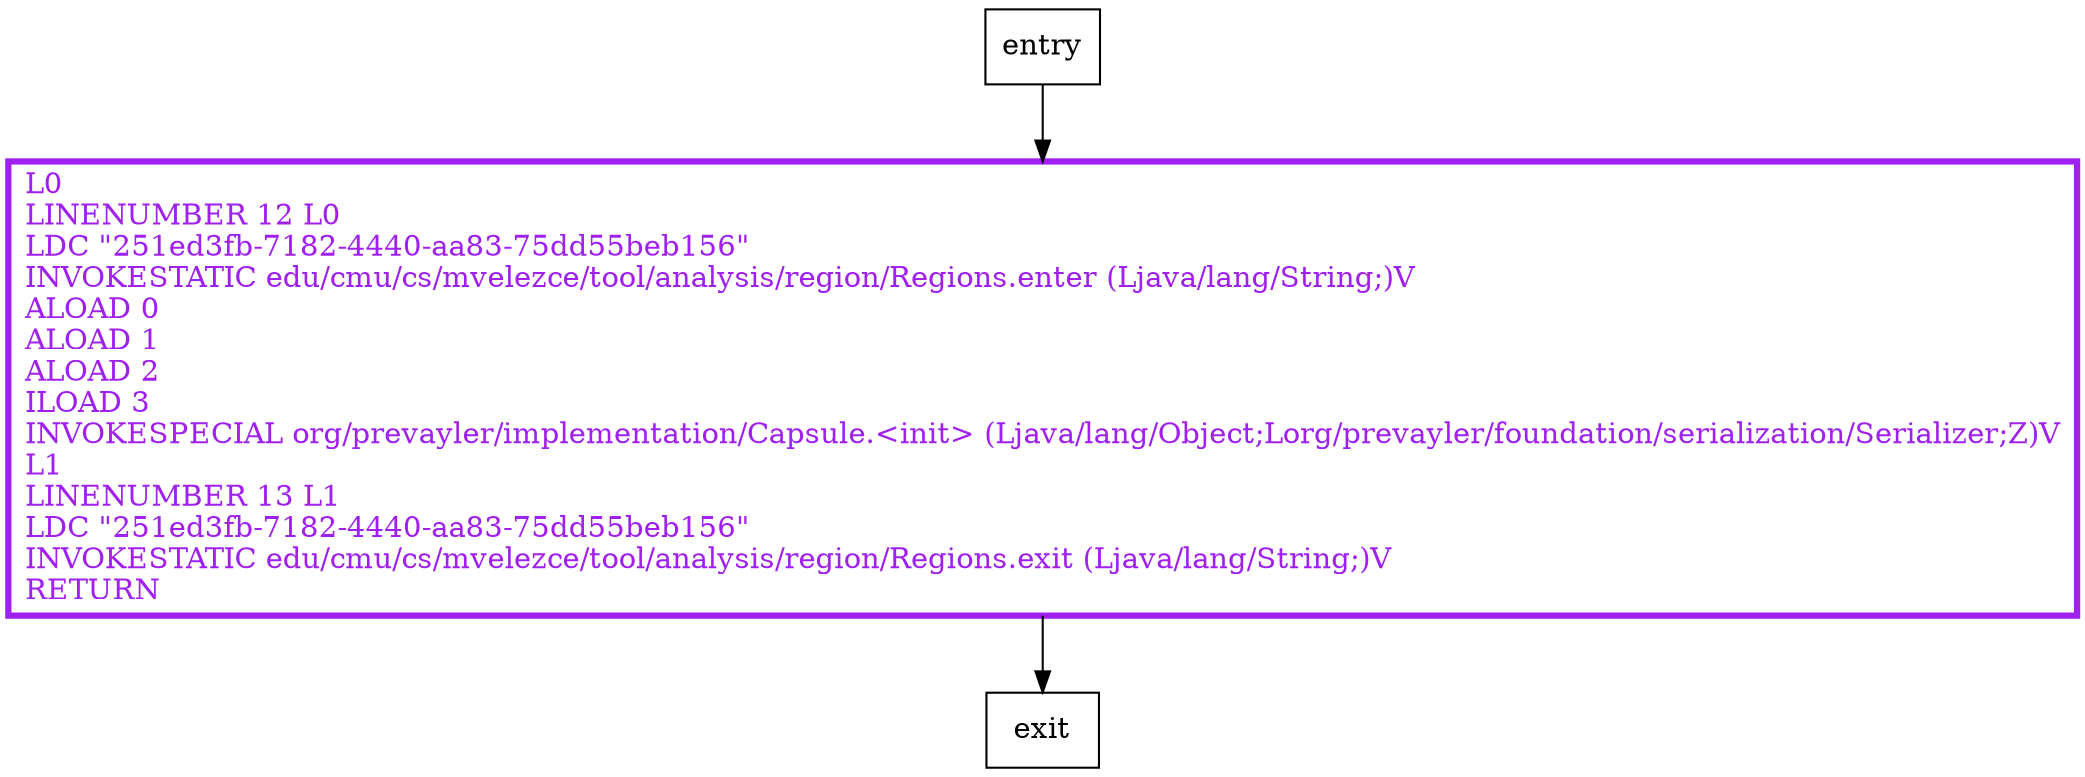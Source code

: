 digraph <init> {
node [shape=record];
1769411800 [label="L0\lLINENUMBER 12 L0\lLDC \"251ed3fb-7182-4440-aa83-75dd55beb156\"\lINVOKESTATIC edu/cmu/cs/mvelezce/tool/analysis/region/Regions.enter (Ljava/lang/String;)V\lALOAD 0\lALOAD 1\lALOAD 2\lILOAD 3\lINVOKESPECIAL org/prevayler/implementation/Capsule.\<init\> (Ljava/lang/Object;Lorg/prevayler/foundation/serialization/Serializer;Z)V\lL1\lLINENUMBER 13 L1\lLDC \"251ed3fb-7182-4440-aa83-75dd55beb156\"\lINVOKESTATIC edu/cmu/cs/mvelezce/tool/analysis/region/Regions.exit (Ljava/lang/String;)V\lRETURN\l"];
entry;
exit;
entry -> 1769411800;
1769411800 -> exit;
1769411800[fontcolor="purple", penwidth=3, color="purple"];
}
